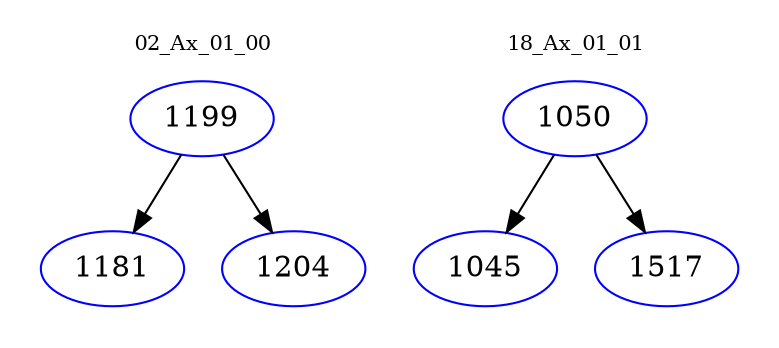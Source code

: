 digraph{
subgraph cluster_0 {
color = white
label = "02_Ax_01_00";
fontsize=10;
T0_1199 [label="1199", color="blue"]
T0_1199 -> T0_1181 [color="black"]
T0_1181 [label="1181", color="blue"]
T0_1199 -> T0_1204 [color="black"]
T0_1204 [label="1204", color="blue"]
}
subgraph cluster_1 {
color = white
label = "18_Ax_01_01";
fontsize=10;
T1_1050 [label="1050", color="blue"]
T1_1050 -> T1_1045 [color="black"]
T1_1045 [label="1045", color="blue"]
T1_1050 -> T1_1517 [color="black"]
T1_1517 [label="1517", color="blue"]
}
}
